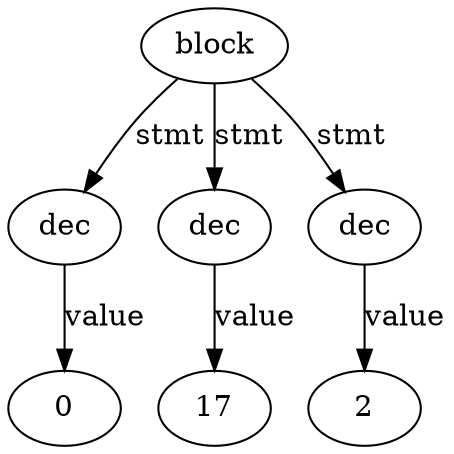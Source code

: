 digraph AST {
 ordering="out"
 "0" [label="block"];
 "0" -> "1" [label="stmt"];
 "1" [label="dec"];
 "1" -> "2" [label="value"];
 "2" [label="0"];
 "0" -> "3" [label="stmt"];
 "3" [label="dec"];
 "3" -> "4" [label="value"];
 "4" [label="17"];
 "0" -> "5" [label="stmt"];
 "5" [label="dec"];
 "5" -> "6" [label="value"];
 "6" [label="2"];
}
